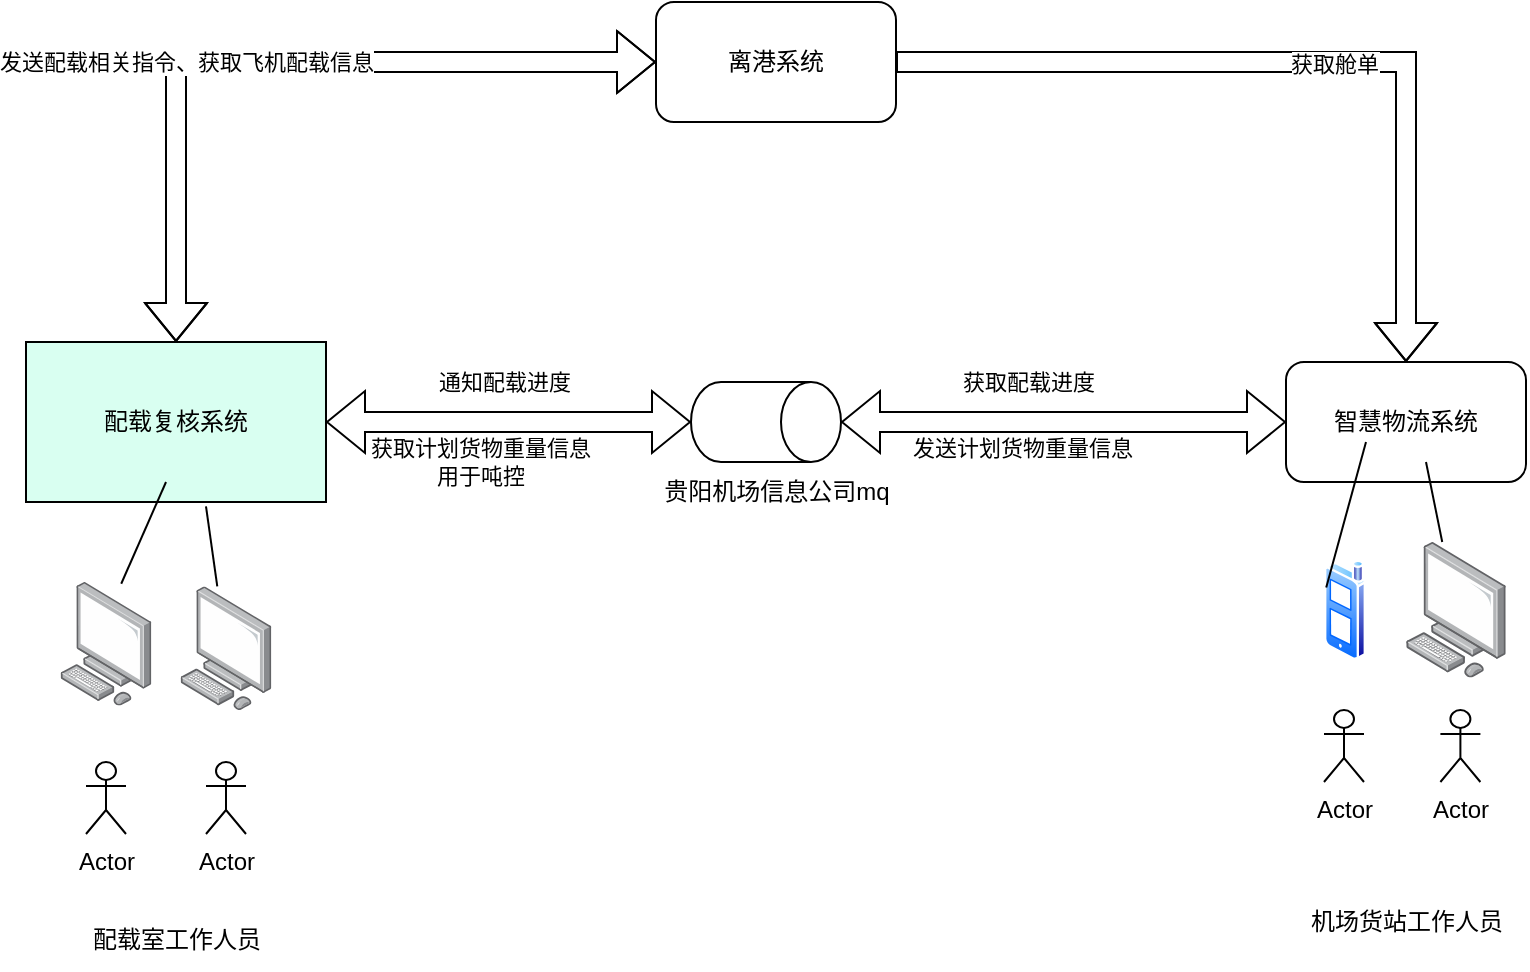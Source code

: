 <mxfile version="21.5.1" type="github">
  <diagram name="第 1 页" id="L_sd85XvLTSLJeMJPkPH">
    <mxGraphModel dx="1483" dy="409" grid="1" gridSize="10" guides="1" tooltips="1" connect="1" arrows="1" fold="1" page="1" pageScale="1" pageWidth="827" pageHeight="1169" math="0" shadow="0">
      <root>
        <mxCell id="0" />
        <mxCell id="1" parent="0" />
        <mxCell id="o9EetkC1UQInopGngO3t-11" style="edgeStyle=orthogonalEdgeStyle;shape=flexArrow;rounded=0;orthogonalLoop=1;jettySize=auto;html=1;exitX=1;exitY=0.5;exitDx=0;exitDy=0;entryX=0.5;entryY=1;entryDx=0;entryDy=0;entryPerimeter=0;startArrow=block;" parent="1" source="o9EetkC1UQInopGngO3t-1" target="o9EetkC1UQInopGngO3t-5" edge="1">
          <mxGeometry relative="1" as="geometry" />
        </mxCell>
        <mxCell id="o9EetkC1UQInopGngO3t-15" value="通知配载进度" style="edgeLabel;html=1;align=center;verticalAlign=middle;resizable=0;points=[];" parent="o9EetkC1UQInopGngO3t-11" vertex="1" connectable="0">
          <mxGeometry x="-0.28" relative="1" as="geometry">
            <mxPoint x="23" y="-20" as="offset" />
          </mxGeometry>
        </mxCell>
        <mxCell id="o9EetkC1UQInopGngO3t-20" value="获取计划货物重量信息&lt;br&gt;用于吨控" style="edgeLabel;html=1;align=center;verticalAlign=middle;resizable=0;points=[];" parent="o9EetkC1UQInopGngO3t-11" vertex="1" connectable="0">
          <mxGeometry x="-0.126" y="1" relative="1" as="geometry">
            <mxPoint x="-3" y="21" as="offset" />
          </mxGeometry>
        </mxCell>
        <mxCell id="o9EetkC1UQInopGngO3t-1" value="配载复核系统" style="rounded=0;whiteSpace=wrap;html=1;fillColor=#D9FFF1;" parent="1" vertex="1">
          <mxGeometry x="-130" y="280" width="150" height="80" as="geometry" />
        </mxCell>
        <mxCell id="o9EetkC1UQInopGngO3t-3" style="edgeStyle=orthogonalEdgeStyle;rounded=0;orthogonalLoop=1;jettySize=auto;html=1;entryX=0.5;entryY=0;entryDx=0;entryDy=0;shape=flexArrow;startArrow=block;" parent="1" source="o9EetkC1UQInopGngO3t-2" target="o9EetkC1UQInopGngO3t-1" edge="1">
          <mxGeometry relative="1" as="geometry" />
        </mxCell>
        <mxCell id="o9EetkC1UQInopGngO3t-16" value="发送配载相关指令、获取飞机配载信息" style="edgeLabel;html=1;align=center;verticalAlign=middle;resizable=0;points=[];" parent="o9EetkC1UQInopGngO3t-3" vertex="1" connectable="0">
          <mxGeometry x="0.238" relative="1" as="geometry">
            <mxPoint as="offset" />
          </mxGeometry>
        </mxCell>
        <mxCell id="o9EetkC1UQInopGngO3t-9" style="edgeStyle=orthogonalEdgeStyle;shape=flexArrow;rounded=0;orthogonalLoop=1;jettySize=auto;html=1;entryX=0.5;entryY=0;entryDx=0;entryDy=0;" parent="1" source="o9EetkC1UQInopGngO3t-2" target="o9EetkC1UQInopGngO3t-4" edge="1">
          <mxGeometry relative="1" as="geometry" />
        </mxCell>
        <mxCell id="o9EetkC1UQInopGngO3t-10" value="获取舱单" style="edgeLabel;html=1;align=center;verticalAlign=middle;resizable=0;points=[];" parent="o9EetkC1UQInopGngO3t-9" vertex="1" connectable="0">
          <mxGeometry x="0.081" y="-1" relative="1" as="geometry">
            <mxPoint as="offset" />
          </mxGeometry>
        </mxCell>
        <mxCell id="o9EetkC1UQInopGngO3t-2" value="离港系统" style="rounded=1;whiteSpace=wrap;html=1;" parent="1" vertex="1">
          <mxGeometry x="185" y="110" width="120" height="60" as="geometry" />
        </mxCell>
        <mxCell id="o9EetkC1UQInopGngO3t-4" value="智慧物流系统" style="rounded=1;whiteSpace=wrap;html=1;" parent="1" vertex="1">
          <mxGeometry x="500" y="290" width="120" height="60" as="geometry" />
        </mxCell>
        <mxCell id="o9EetkC1UQInopGngO3t-12" style="edgeStyle=orthogonalEdgeStyle;shape=flexArrow;rounded=0;orthogonalLoop=1;jettySize=auto;html=1;exitX=0.5;exitY=0;exitDx=0;exitDy=0;exitPerimeter=0;entryX=0;entryY=0.5;entryDx=0;entryDy=0;startArrow=block;" parent="1" source="o9EetkC1UQInopGngO3t-5" target="o9EetkC1UQInopGngO3t-4" edge="1">
          <mxGeometry relative="1" as="geometry" />
        </mxCell>
        <mxCell id="o9EetkC1UQInopGngO3t-17" value="获取配载进度" style="edgeLabel;html=1;align=center;verticalAlign=middle;resizable=0;points=[];" parent="o9EetkC1UQInopGngO3t-12" vertex="1" connectable="0">
          <mxGeometry x="-0.522" relative="1" as="geometry">
            <mxPoint x="40" y="-20" as="offset" />
          </mxGeometry>
        </mxCell>
        <mxCell id="o9EetkC1UQInopGngO3t-5" value="&lt;p style=&quot;line-height: 150%;&quot;&gt;&lt;br&gt;&lt;/p&gt;" style="shape=cylinder3;whiteSpace=wrap;html=1;boundedLbl=1;backgroundOutline=1;size=15;rotation=90;" parent="1" vertex="1">
          <mxGeometry x="220" y="282.5" width="40" height="75" as="geometry" />
        </mxCell>
        <mxCell id="o9EetkC1UQInopGngO3t-21" value="发送计划货物重量信息" style="edgeLabel;html=1;align=center;verticalAlign=middle;resizable=0;points=[];" parent="1" vertex="1" connectable="0">
          <mxGeometry x="369.997" y="340" as="geometry">
            <mxPoint x="-2" y="-7" as="offset" />
          </mxGeometry>
        </mxCell>
        <mxCell id="3EDoQNshKmax-nDiu6an-2" value="贵阳机场信息公司mq" style="text;html=1;align=center;verticalAlign=middle;resizable=0;points=[];autosize=1;strokeColor=none;fillColor=none;" vertex="1" parent="1">
          <mxGeometry x="175" y="340" width="140" height="30" as="geometry" />
        </mxCell>
        <mxCell id="3EDoQNshKmax-nDiu6an-4" value="Actor" style="shape=umlActor;verticalLabelPosition=bottom;verticalAlign=top;html=1;outlineConnect=0;" vertex="1" parent="1">
          <mxGeometry x="519" y="464" width="20" height="36" as="geometry" />
        </mxCell>
        <mxCell id="3EDoQNshKmax-nDiu6an-11" value="配载室工作人员" style="text;html=1;align=center;verticalAlign=middle;resizable=0;points=[];autosize=1;strokeColor=none;fillColor=none;" vertex="1" parent="1">
          <mxGeometry x="-110" y="564" width="110" height="30" as="geometry" />
        </mxCell>
        <mxCell id="3EDoQNshKmax-nDiu6an-12" value="机场货站工作人员" style="text;html=1;align=center;verticalAlign=middle;resizable=0;points=[];autosize=1;strokeColor=none;fillColor=none;" vertex="1" parent="1">
          <mxGeometry x="500" y="555" width="120" height="30" as="geometry" />
        </mxCell>
        <mxCell id="3EDoQNshKmax-nDiu6an-13" value="" style="image;aspect=fixed;perimeter=ellipsePerimeter;html=1;align=center;shadow=0;dashed=0;spacingTop=3;image=img/lib/active_directory/cell_phone.svg;" vertex="1" parent="1">
          <mxGeometry x="519" y="388.88" width="21" height="50" as="geometry" />
        </mxCell>
        <mxCell id="3EDoQNshKmax-nDiu6an-14" value="" style="image;points=[];aspect=fixed;html=1;align=center;shadow=0;dashed=0;image=img/lib/allied_telesis/computer_and_terminals/Personal_Computer.svg;" vertex="1" parent="1">
          <mxGeometry x="-112.8" y="400" width="45.6" height="61.8" as="geometry" />
        </mxCell>
        <mxCell id="3EDoQNshKmax-nDiu6an-15" value="" style="image;points=[];aspect=fixed;html=1;align=center;shadow=0;dashed=0;image=img/lib/allied_telesis/computer_and_terminals/Personal_Computer.svg;" vertex="1" parent="1">
          <mxGeometry x="-52.8" y="402.2" width="45.6" height="61.8" as="geometry" />
        </mxCell>
        <mxCell id="3EDoQNshKmax-nDiu6an-18" value="" style="image;points=[];aspect=fixed;html=1;align=center;shadow=0;dashed=0;image=img/lib/allied_telesis/computer_and_terminals/Personal_Computer.svg;" vertex="1" parent="1">
          <mxGeometry x="560" y="380" width="50" height="67.76" as="geometry" />
        </mxCell>
        <mxCell id="3EDoQNshKmax-nDiu6an-25" value="Actor" style="shape=umlActor;verticalLabelPosition=bottom;verticalAlign=top;html=1;outlineConnect=0;" vertex="1" parent="1">
          <mxGeometry x="577.2" y="464" width="20" height="36" as="geometry" />
        </mxCell>
        <mxCell id="3EDoQNshKmax-nDiu6an-26" value="Actor" style="shape=umlActor;verticalLabelPosition=bottom;verticalAlign=top;html=1;outlineConnect=0;" vertex="1" parent="1">
          <mxGeometry x="-100" y="490" width="20" height="36" as="geometry" />
        </mxCell>
        <mxCell id="3EDoQNshKmax-nDiu6an-27" value="Actor" style="shape=umlActor;verticalLabelPosition=bottom;verticalAlign=top;html=1;outlineConnect=0;" vertex="1" parent="1">
          <mxGeometry x="-40" y="490" width="20" height="36" as="geometry" />
        </mxCell>
        <mxCell id="3EDoQNshKmax-nDiu6an-32" style="edgeStyle=orthogonalEdgeStyle;shape=flexArrow;rounded=0;orthogonalLoop=1;jettySize=auto;html=1;exitX=0.5;exitY=1;exitDx=0;exitDy=0;" edge="1" parent="1" source="o9EetkC1UQInopGngO3t-1" target="o9EetkC1UQInopGngO3t-1">
          <mxGeometry relative="1" as="geometry" />
        </mxCell>
        <mxCell id="3EDoQNshKmax-nDiu6an-33" value="" style="endArrow=none;html=1;rounded=0;exitX=0.667;exitY=0.014;exitDx=0;exitDy=0;exitPerimeter=0;" edge="1" parent="1" source="3EDoQNshKmax-nDiu6an-14">
          <mxGeometry width="50" height="50" relative="1" as="geometry">
            <mxPoint x="-90" y="420" as="sourcePoint" />
            <mxPoint x="-60" y="350" as="targetPoint" />
          </mxGeometry>
        </mxCell>
        <mxCell id="3EDoQNshKmax-nDiu6an-34" value="" style="endArrow=none;html=1;rounded=0;" edge="1" parent="1" source="3EDoQNshKmax-nDiu6an-15">
          <mxGeometry width="50" height="50" relative="1" as="geometry">
            <mxPoint x="-60" y="362" as="sourcePoint" />
            <mxPoint x="-40" y="362.2" as="targetPoint" />
            <Array as="points" />
          </mxGeometry>
        </mxCell>
        <mxCell id="3EDoQNshKmax-nDiu6an-35" value="" style="endArrow=none;html=1;rounded=0;exitX=0;exitY=0.25;exitDx=0;exitDy=0;" edge="1" parent="1" source="3EDoQNshKmax-nDiu6an-13">
          <mxGeometry width="50" height="50" relative="1" as="geometry">
            <mxPoint x="490" y="380" as="sourcePoint" />
            <mxPoint x="540" y="330" as="targetPoint" />
          </mxGeometry>
        </mxCell>
        <mxCell id="3EDoQNshKmax-nDiu6an-36" value="" style="endArrow=none;html=1;rounded=0;" edge="1" parent="1" source="3EDoQNshKmax-nDiu6an-18">
          <mxGeometry width="50" height="50" relative="1" as="geometry">
            <mxPoint x="530" y="412" as="sourcePoint" />
            <mxPoint x="570" y="340" as="targetPoint" />
          </mxGeometry>
        </mxCell>
      </root>
    </mxGraphModel>
  </diagram>
</mxfile>
